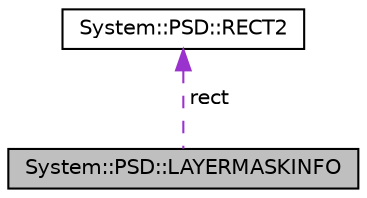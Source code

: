 digraph G
{
  edge [fontname="Helvetica",fontsize="10",labelfontname="Helvetica",labelfontsize="10"];
  node [fontname="Helvetica",fontsize="10",shape=record];
  Node1 [label="System::PSD::LAYERMASKINFO",height=0.2,width=0.4,color="black", fillcolor="grey75", style="filled" fontcolor="black"];
  Node2 -> Node1 [dir="back",color="darkorchid3",fontsize="10",style="dashed",label=" rect" ,fontname="Helvetica"];
  Node2 [label="System::PSD::RECT2",height=0.2,width=0.4,color="black", fillcolor="white", style="filled",URL="$struct_system_1_1_p_s_d_1_1_r_e_c_t2.html"];
}
